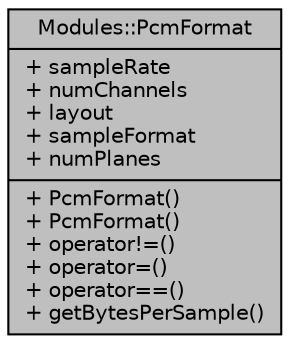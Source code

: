 digraph "Modules::PcmFormat"
{
 // INTERACTIVE_SVG=YES
  edge [fontname="Helvetica",fontsize="10",labelfontname="Helvetica",labelfontsize="10"];
  node [fontname="Helvetica",fontsize="10",shape=record];
  Node1 [label="{Modules::PcmFormat\n|+ sampleRate\l+ numChannels\l+ layout\l+ sampleFormat\l+ numPlanes\l|+ PcmFormat()\l+ PcmFormat()\l+ operator!=()\l+ operator=()\l+ operator==()\l+ getBytesPerSample()\l}",height=0.2,width=0.4,color="black", fillcolor="grey75", style="filled", fontcolor="black"];
}
